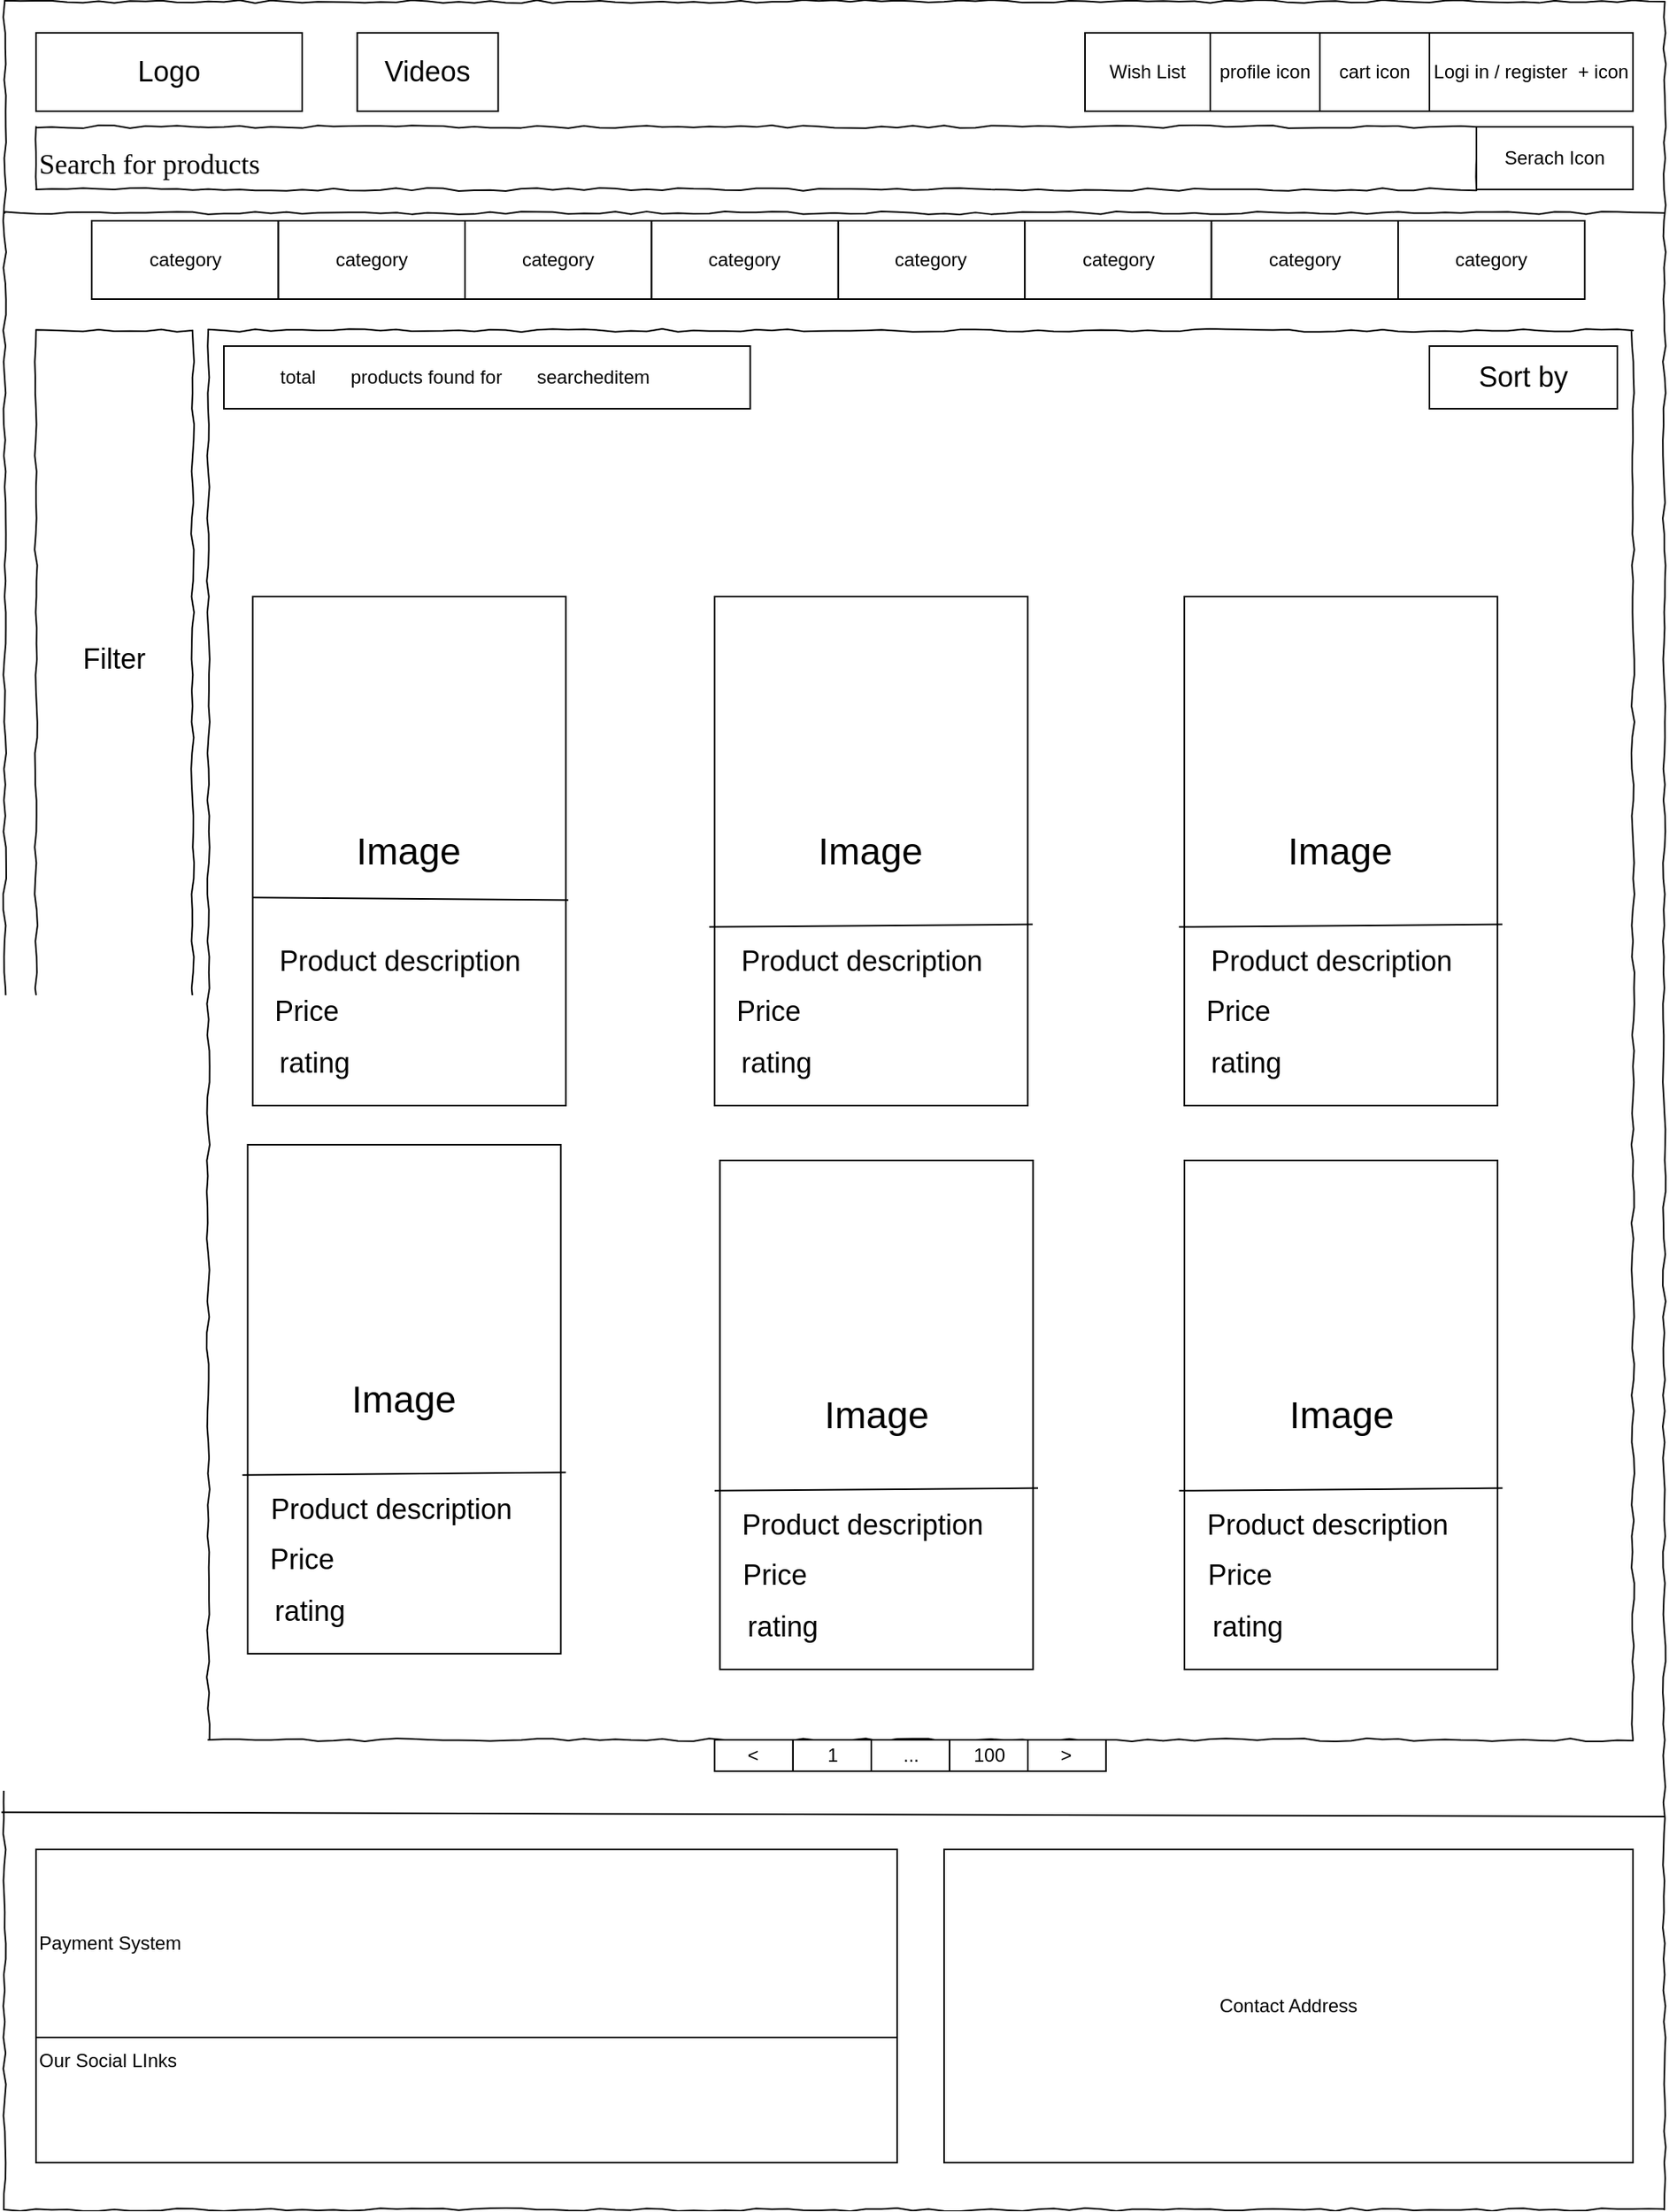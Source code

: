 <mxfile version="13.7.3" type="device"><diagram name="Page-1" id="03018318-947c-dd8e-b7a3-06fadd420f32"><mxGraphModel dx="1662" dy="1666" grid="1" gridSize="10" guides="1" tooltips="1" connect="1" arrows="1" fold="1" page="1" pageScale="1" pageWidth="1100" pageHeight="850" background="#ffffff" math="0" shadow="0"><root><mxCell id="0"/><mxCell id="1" parent="0"/><mxCell id="677b7b8949515195-1" value="" style="whiteSpace=wrap;html=1;rounded=0;shadow=0;labelBackgroundColor=none;strokeColor=#000000;strokeWidth=1;fillColor=none;fontFamily=Verdana;fontSize=12;fontColor=#000000;align=center;comic=1;" parent="1" vertex="1"><mxGeometry x="20" y="-20" width="1060" height="1410" as="geometry"/></mxCell><mxCell id="677b7b8949515195-2" value="&lt;font style=&quot;vertical-align: inherit&quot;&gt;&lt;font style=&quot;vertical-align: inherit&quot;&gt;&lt;font style=&quot;vertical-align: inherit&quot;&gt;&lt;font style=&quot;vertical-align: inherit&quot;&gt;&lt;font style=&quot;vertical-align: inherit&quot;&gt;&lt;font style=&quot;vertical-align: inherit ; font-size: 18px&quot;&gt;&lt;font style=&quot;vertical-align: inherit&quot;&gt;&lt;font style=&quot;vertical-align: inherit&quot;&gt;Search for products&lt;/font&gt;&lt;/font&gt;&lt;/font&gt;&lt;/font&gt;&lt;/font&gt;&lt;/font&gt;&lt;/font&gt;&lt;/font&gt;" style="whiteSpace=wrap;html=1;rounded=0;shadow=0;labelBackgroundColor=none;strokeWidth=1;fontFamily=Verdana;fontSize=28;align=left;comic=1;" parent="1" vertex="1"><mxGeometry x="40" y="60" width="920" height="40" as="geometry"/></mxCell><mxCell id="677b7b8949515195-8" value="" style="whiteSpace=wrap;html=1;rounded=0;shadow=0;labelBackgroundColor=none;strokeWidth=1;fillColor=none;fontFamily=Verdana;fontSize=12;align=center;comic=1;" parent="1" vertex="1"><mxGeometry x="40" y="190" width="100" height="900" as="geometry"/></mxCell><mxCell id="677b7b8949515195-9" value="" style="line;strokeWidth=1;html=1;rounded=0;shadow=0;labelBackgroundColor=none;fillColor=none;fontFamily=Verdana;fontSize=14;fontColor=#000000;align=center;comic=1;" parent="1" vertex="1"><mxGeometry x="20" y="110" width="1060" height="10" as="geometry"/></mxCell><mxCell id="UhEQ6fmvqOYaQAHXVNuu-1" value="&lt;font style=&quot;vertical-align: inherit&quot;&gt;&lt;font style=&quot;vertical-align: inherit&quot;&gt;Serach Icon&lt;/font&gt;&lt;/font&gt;" style="rounded=0;whiteSpace=wrap;html=1;" parent="1" vertex="1"><mxGeometry x="960" y="60" width="100" height="40" as="geometry"/></mxCell><mxCell id="UhEQ6fmvqOYaQAHXVNuu-2" value="&lt;font style=&quot;font-size: 18px&quot;&gt;Logo&lt;/font&gt;" style="rounded=0;whiteSpace=wrap;html=1;" parent="1" vertex="1"><mxGeometry x="40" width="170" height="50" as="geometry"/></mxCell><mxCell id="UhEQ6fmvqOYaQAHXVNuu-3" value="cart icon" style="rounded=0;whiteSpace=wrap;html=1;" parent="1" vertex="1"><mxGeometry x="860" width="70" height="50" as="geometry"/></mxCell><mxCell id="UhEQ6fmvqOYaQAHXVNuu-4" value="Logi in / register&amp;nbsp; + icon" style="rounded=0;whiteSpace=wrap;html=1;" parent="1" vertex="1"><mxGeometry x="930" width="130" height="50" as="geometry"/></mxCell><mxCell id="UhEQ6fmvqOYaQAHXVNuu-6" value="" style="endArrow=none;html=1;exitX=-0.002;exitY=0.82;exitDx=0;exitDy=0;exitPerimeter=0;entryX=1;entryY=0.822;entryDx=0;entryDy=0;entryPerimeter=0;" parent="1" source="677b7b8949515195-1" target="677b7b8949515195-1" edge="1"><mxGeometry width="50" height="50" relative="1" as="geometry"><mxPoint x="180" y="760" as="sourcePoint"/><mxPoint x="230" y="710" as="targetPoint"/></mxGeometry></mxCell><mxCell id="UhEQ6fmvqOYaQAHXVNuu-9" value="&lt;font style=&quot;font-size: 18px&quot;&gt;Filter&lt;/font&gt;" style="text;html=1;strokeColor=none;fillColor=none;align=center;verticalAlign=middle;whiteSpace=wrap;rounded=0;" parent="1" vertex="1"><mxGeometry x="35" y="370" width="110" height="60" as="geometry"/></mxCell><mxCell id="UhEQ6fmvqOYaQAHXVNuu-12" value="&lt;font style=&quot;font-size: 18px&quot;&gt;Videos&lt;/font&gt;" style="rounded=0;whiteSpace=wrap;html=1;" parent="1" vertex="1"><mxGeometry x="245.2" width="90" height="50" as="geometry"/></mxCell><mxCell id="UhEQ6fmvqOYaQAHXVNuu-13" value="profile icon" style="rounded=0;whiteSpace=wrap;html=1;" parent="1" vertex="1"><mxGeometry x="790" width="70" height="50" as="geometry"/></mxCell><mxCell id="UhEQ6fmvqOYaQAHXVNuu-14" value="Wish List" style="rounded=0;whiteSpace=wrap;html=1;" parent="1" vertex="1"><mxGeometry x="710" width="80" height="50" as="geometry"/></mxCell><mxCell id="UhEQ6fmvqOYaQAHXVNuu-16" value="&lt;font style=&quot;font-size: 24px&quot;&gt;Image&lt;/font&gt;" style="rounded=0;whiteSpace=wrap;html=1;" parent="1" vertex="1"><mxGeometry x="178.4" y="360" width="200" height="325" as="geometry"/></mxCell><mxCell id="UhEQ6fmvqOYaQAHXVNuu-21" value="" style="endArrow=none;html=1;entryX=1.008;entryY=0.596;entryDx=0;entryDy=0;exitX=0;exitY=0.591;exitDx=0;exitDy=0;entryPerimeter=0;exitPerimeter=0;" parent="1" source="UhEQ6fmvqOYaQAHXVNuu-16" target="UhEQ6fmvqOYaQAHXVNuu-16" edge="1"><mxGeometry width="50" height="50" relative="1" as="geometry"><mxPoint x="203.4" y="392.5" as="sourcePoint"/><mxPoint x="253.4" y="342.5" as="targetPoint"/></mxGeometry></mxCell><mxCell id="UhEQ6fmvqOYaQAHXVNuu-22" value="&lt;font style=&quot;font-size: 18px&quot;&gt;Product description&lt;/font&gt;" style="text;html=1;strokeColor=none;fillColor=none;align=center;verticalAlign=middle;whiteSpace=wrap;rounded=0;" parent="1" vertex="1"><mxGeometry x="145" y="582.5" width="255" height="20" as="geometry"/></mxCell><mxCell id="UhEQ6fmvqOYaQAHXVNuu-23" value="&lt;font style=&quot;font-size: 18px&quot;&gt;Price&lt;/font&gt;" style="text;html=1;strokeColor=none;fillColor=none;align=center;verticalAlign=middle;whiteSpace=wrap;rounded=0;rotation=0;" parent="1" vertex="1"><mxGeometry x="178.4" y="605" width="70" height="40" as="geometry"/></mxCell><mxCell id="UhEQ6fmvqOYaQAHXVNuu-27" value="&lt;font style=&quot;font-size: 18px&quot;&gt;rating&lt;/font&gt;" style="text;html=1;strokeColor=none;fillColor=none;align=center;verticalAlign=middle;whiteSpace=wrap;rounded=0;" parent="1" vertex="1"><mxGeometry x="183.4" y="642.5" width="70" height="30" as="geometry"/></mxCell><mxCell id="UhEQ6fmvqOYaQAHXVNuu-29" value="" style="whiteSpace=wrap;html=1;rounded=0;shadow=0;labelBackgroundColor=none;strokeWidth=1;fillColor=none;fontFamily=Verdana;fontSize=12;align=center;comic=1;" parent="1" vertex="1"><mxGeometry x="150" y="190" width="910" height="900" as="geometry"/></mxCell><mxCell id="UhEQ6fmvqOYaQAHXVNuu-30" value="&lt;font style=&quot;font-size: 24px&quot;&gt;Image&lt;/font&gt;" style="rounded=0;whiteSpace=wrap;html=1;" parent="1" vertex="1"><mxGeometry x="175.2" y="710" width="200" height="325" as="geometry"/></mxCell><mxCell id="UhEQ6fmvqOYaQAHXVNuu-31" value="&lt;font style=&quot;font-size: 18px&quot;&gt;Product description&lt;/font&gt;" style="text;html=1;strokeColor=none;fillColor=none;align=center;verticalAlign=middle;whiteSpace=wrap;rounded=0;" parent="1" vertex="1"><mxGeometry x="171.8" y="932.5" width="190" height="20" as="geometry"/></mxCell><mxCell id="UhEQ6fmvqOYaQAHXVNuu-32" value="&lt;font style=&quot;font-size: 18px&quot;&gt;Price&lt;/font&gt;" style="text;html=1;strokeColor=none;fillColor=none;align=center;verticalAlign=middle;whiteSpace=wrap;rounded=0;rotation=0;" parent="1" vertex="1"><mxGeometry x="175.2" y="955" width="70" height="40" as="geometry"/></mxCell><mxCell id="UhEQ6fmvqOYaQAHXVNuu-33" value="&lt;font style=&quot;font-size: 18px&quot;&gt;rating&lt;/font&gt;" style="text;html=1;strokeColor=none;fillColor=none;align=center;verticalAlign=middle;whiteSpace=wrap;rounded=0;" parent="1" vertex="1"><mxGeometry x="180.2" y="992.5" width="70" height="30" as="geometry"/></mxCell><mxCell id="UhEQ6fmvqOYaQAHXVNuu-43" value="" style="endArrow=none;html=1;exitX=-0.017;exitY=0.649;exitDx=0;exitDy=0;exitPerimeter=0;entryX=1.016;entryY=0.644;entryDx=0;entryDy=0;entryPerimeter=0;" parent="1" source="UhEQ6fmvqOYaQAHXVNuu-30" target="UhEQ6fmvqOYaQAHXVNuu-30" edge="1"><mxGeometry width="50" height="50" relative="1" as="geometry"><mxPoint x="291.8" y="922.5" as="sourcePoint"/><mxPoint x="341.8" y="872.5" as="targetPoint"/></mxGeometry></mxCell><mxCell id="UhEQ6fmvqOYaQAHXVNuu-44" value="&lt;font style=&quot;font-size: 24px&quot;&gt;Image&lt;/font&gt;" style="rounded=0;whiteSpace=wrap;html=1;" parent="1" vertex="1"><mxGeometry x="773.4" y="360" width="200" height="325" as="geometry"/></mxCell><mxCell id="UhEQ6fmvqOYaQAHXVNuu-45" value="&lt;font style=&quot;font-size: 18px&quot;&gt;Product description&lt;/font&gt;" style="text;html=1;strokeColor=none;fillColor=none;align=center;verticalAlign=middle;whiteSpace=wrap;rounded=0;" parent="1" vertex="1"><mxGeometry x="740" y="582.5" width="255" height="20" as="geometry"/></mxCell><mxCell id="UhEQ6fmvqOYaQAHXVNuu-46" value="&lt;font style=&quot;font-size: 18px&quot;&gt;Price&lt;/font&gt;" style="text;html=1;strokeColor=none;fillColor=none;align=center;verticalAlign=middle;whiteSpace=wrap;rounded=0;rotation=0;" parent="1" vertex="1"><mxGeometry x="773.4" y="605" width="70" height="40" as="geometry"/></mxCell><mxCell id="UhEQ6fmvqOYaQAHXVNuu-47" value="&lt;font style=&quot;font-size: 18px&quot;&gt;rating&lt;/font&gt;" style="text;html=1;strokeColor=none;fillColor=none;align=center;verticalAlign=middle;whiteSpace=wrap;rounded=0;" parent="1" vertex="1"><mxGeometry x="778.4" y="642.5" width="70" height="30" as="geometry"/></mxCell><mxCell id="UhEQ6fmvqOYaQAHXVNuu-48" value="" style="endArrow=none;html=1;exitX=-0.017;exitY=0.649;exitDx=0;exitDy=0;exitPerimeter=0;entryX=1.016;entryY=0.644;entryDx=0;entryDy=0;entryPerimeter=0;" parent="1" source="UhEQ6fmvqOYaQAHXVNuu-44" target="UhEQ6fmvqOYaQAHXVNuu-44" edge="1"><mxGeometry width="50" height="50" relative="1" as="geometry"><mxPoint x="890" y="572.5" as="sourcePoint"/><mxPoint x="940" y="522.5" as="targetPoint"/></mxGeometry></mxCell><mxCell id="UhEQ6fmvqOYaQAHXVNuu-49" value="&lt;font style=&quot;font-size: 24px&quot;&gt;Image&lt;/font&gt;" style="rounded=0;whiteSpace=wrap;html=1;" parent="1" vertex="1"><mxGeometry x="473.4" y="360" width="200" height="325" as="geometry"/></mxCell><mxCell id="UhEQ6fmvqOYaQAHXVNuu-50" value="&lt;font style=&quot;font-size: 18px&quot;&gt;Product description&lt;/font&gt;" style="text;html=1;strokeColor=none;fillColor=none;align=center;verticalAlign=middle;whiteSpace=wrap;rounded=0;" parent="1" vertex="1"><mxGeometry x="440" y="582.5" width="255" height="20" as="geometry"/></mxCell><mxCell id="UhEQ6fmvqOYaQAHXVNuu-51" value="&lt;font style=&quot;font-size: 18px&quot;&gt;Price&lt;/font&gt;" style="text;html=1;strokeColor=none;fillColor=none;align=center;verticalAlign=middle;whiteSpace=wrap;rounded=0;rotation=0;" parent="1" vertex="1"><mxGeometry x="473.4" y="605" width="70" height="40" as="geometry"/></mxCell><mxCell id="UhEQ6fmvqOYaQAHXVNuu-52" value="&lt;font style=&quot;font-size: 18px&quot;&gt;rating&lt;/font&gt;" style="text;html=1;strokeColor=none;fillColor=none;align=center;verticalAlign=middle;whiteSpace=wrap;rounded=0;" parent="1" vertex="1"><mxGeometry x="478.4" y="642.5" width="70" height="30" as="geometry"/></mxCell><mxCell id="UhEQ6fmvqOYaQAHXVNuu-53" value="" style="endArrow=none;html=1;exitX=-0.017;exitY=0.649;exitDx=0;exitDy=0;exitPerimeter=0;entryX=1.016;entryY=0.644;entryDx=0;entryDy=0;entryPerimeter=0;" parent="1" source="UhEQ6fmvqOYaQAHXVNuu-49" target="UhEQ6fmvqOYaQAHXVNuu-49" edge="1"><mxGeometry width="50" height="50" relative="1" as="geometry"><mxPoint x="590" y="572.5" as="sourcePoint"/><mxPoint x="640" y="522.5" as="targetPoint"/></mxGeometry></mxCell><mxCell id="UhEQ6fmvqOYaQAHXVNuu-59" value="&lt;font style=&quot;font-size: 24px&quot;&gt;Image&lt;/font&gt;" style="rounded=0;whiteSpace=wrap;html=1;" parent="1" vertex="1"><mxGeometry x="773.5" y="720" width="200" height="325" as="geometry"/></mxCell><mxCell id="UhEQ6fmvqOYaQAHXVNuu-60" value="&lt;font style=&quot;font-size: 18px&quot;&gt;Product description&lt;/font&gt;" style="text;html=1;strokeColor=none;fillColor=none;align=center;verticalAlign=middle;whiteSpace=wrap;rounded=0;" parent="1" vertex="1"><mxGeometry x="770.1" y="942.5" width="190" height="20" as="geometry"/></mxCell><mxCell id="UhEQ6fmvqOYaQAHXVNuu-61" value="&lt;font style=&quot;font-size: 18px&quot;&gt;Price&lt;/font&gt;" style="text;html=1;strokeColor=none;fillColor=none;align=center;verticalAlign=middle;whiteSpace=wrap;rounded=0;rotation=0;" parent="1" vertex="1"><mxGeometry x="773.5" y="965" width="70" height="40" as="geometry"/></mxCell><mxCell id="UhEQ6fmvqOYaQAHXVNuu-62" value="&lt;font style=&quot;font-size: 18px&quot;&gt;rating&lt;/font&gt;" style="text;html=1;strokeColor=none;fillColor=none;align=center;verticalAlign=middle;whiteSpace=wrap;rounded=0;" parent="1" vertex="1"><mxGeometry x="778.5" y="1002.5" width="70" height="30" as="geometry"/></mxCell><mxCell id="UhEQ6fmvqOYaQAHXVNuu-63" value="" style="endArrow=none;html=1;exitX=-0.017;exitY=0.649;exitDx=0;exitDy=0;exitPerimeter=0;entryX=1.016;entryY=0.644;entryDx=0;entryDy=0;entryPerimeter=0;" parent="1" source="UhEQ6fmvqOYaQAHXVNuu-59" target="UhEQ6fmvqOYaQAHXVNuu-59" edge="1"><mxGeometry width="50" height="50" relative="1" as="geometry"><mxPoint x="890.1" y="932.5" as="sourcePoint"/><mxPoint x="940.1" y="882.5" as="targetPoint"/></mxGeometry></mxCell><mxCell id="UhEQ6fmvqOYaQAHXVNuu-64" value="&lt;font style=&quot;font-size: 24px&quot;&gt;Image&lt;/font&gt;" style="rounded=0;whiteSpace=wrap;html=1;" parent="1" vertex="1"><mxGeometry x="476.8" y="720" width="200" height="325" as="geometry"/></mxCell><mxCell id="UhEQ6fmvqOYaQAHXVNuu-65" value="&lt;font style=&quot;font-size: 18px&quot;&gt;Product description&lt;/font&gt;" style="text;html=1;strokeColor=none;fillColor=none;align=center;verticalAlign=middle;whiteSpace=wrap;rounded=0;" parent="1" vertex="1"><mxGeometry x="473.4" y="942.5" width="190" height="20" as="geometry"/></mxCell><mxCell id="UhEQ6fmvqOYaQAHXVNuu-66" value="&lt;font style=&quot;font-size: 18px&quot;&gt;Price&lt;/font&gt;" style="text;html=1;strokeColor=none;fillColor=none;align=center;verticalAlign=middle;whiteSpace=wrap;rounded=0;rotation=0;" parent="1" vertex="1"><mxGeometry x="476.8" y="965" width="70" height="40" as="geometry"/></mxCell><mxCell id="UhEQ6fmvqOYaQAHXVNuu-67" value="&lt;font style=&quot;font-size: 18px&quot;&gt;rating&lt;/font&gt;" style="text;html=1;strokeColor=none;fillColor=none;align=center;verticalAlign=middle;whiteSpace=wrap;rounded=0;" parent="1" vertex="1"><mxGeometry x="481.8" y="1002.5" width="70" height="30" as="geometry"/></mxCell><mxCell id="UhEQ6fmvqOYaQAHXVNuu-68" value="" style="endArrow=none;html=1;exitX=-0.017;exitY=0.649;exitDx=0;exitDy=0;exitPerimeter=0;entryX=1.016;entryY=0.644;entryDx=0;entryDy=0;entryPerimeter=0;" parent="1" source="UhEQ6fmvqOYaQAHXVNuu-64" target="UhEQ6fmvqOYaQAHXVNuu-64" edge="1"><mxGeometry width="50" height="50" relative="1" as="geometry"><mxPoint x="593.4" y="932.5" as="sourcePoint"/><mxPoint x="643.4" y="882.5" as="targetPoint"/></mxGeometry></mxCell><mxCell id="UhEQ6fmvqOYaQAHXVNuu-69" value="&lt;font style=&quot;font-size: 18px&quot;&gt;Sort by&lt;/font&gt;" style="rounded=0;whiteSpace=wrap;html=1;" parent="1" vertex="1"><mxGeometry x="930" y="200" width="120" height="40" as="geometry"/></mxCell><mxCell id="UhEQ6fmvqOYaQAHXVNuu-72" value="Our Social LInks" style="rounded=0;whiteSpace=wrap;html=1;align=left;" parent="1" vertex="1"><mxGeometry x="40" y="1230" width="550" height="130" as="geometry"/></mxCell><mxCell id="UhEQ6fmvqOYaQAHXVNuu-73" value="Payment System" style="rounded=0;whiteSpace=wrap;html=1;align=left;" parent="1" vertex="1"><mxGeometry x="40" y="1160" width="550" height="120" as="geometry"/></mxCell><mxCell id="UhEQ6fmvqOYaQAHXVNuu-74" value="Contact Address" style="rounded=0;whiteSpace=wrap;html=1;" parent="1" vertex="1"><mxGeometry x="620" y="1160" width="440" height="200" as="geometry"/></mxCell><mxCell id="ODg4wMj-bEtB1OhHsHvh-2" value="" style="rounded=0;whiteSpace=wrap;html=1;" parent="1" vertex="1"><mxGeometry x="160" y="200" width="336.2" height="40" as="geometry"/></mxCell><mxCell id="ODg4wMj-bEtB1OhHsHvh-3" value="total&amp;nbsp;" style="text;html=1;strokeColor=none;fillColor=none;align=center;verticalAlign=middle;whiteSpace=wrap;rounded=0;" parent="1" vertex="1"><mxGeometry x="189.2" y="210" width="40" height="20" as="geometry"/></mxCell><mxCell id="ODg4wMj-bEtB1OhHsHvh-5" value="products found for&amp;nbsp;" style="text;html=1;strokeColor=none;fillColor=none;align=center;verticalAlign=middle;whiteSpace=wrap;rounded=0;" parent="1" vertex="1"><mxGeometry x="236.2" y="210" width="110" height="20" as="geometry"/></mxCell><mxCell id="ODg4wMj-bEtB1OhHsHvh-6" value="searcheditem" style="text;html=1;strokeColor=none;fillColor=none;align=center;verticalAlign=middle;whiteSpace=wrap;rounded=0;" parent="1" vertex="1"><mxGeometry x="356.2" y="210" width="80" height="20" as="geometry"/></mxCell><mxCell id="ODg4wMj-bEtB1OhHsHvh-7" value="&amp;gt;" style="rounded=0;whiteSpace=wrap;html=1;" parent="1" vertex="1"><mxGeometry x="673.4" y="1090" width="50" height="20" as="geometry"/></mxCell><mxCell id="ODg4wMj-bEtB1OhHsHvh-8" value="100" style="rounded=0;whiteSpace=wrap;html=1;" parent="1" vertex="1"><mxGeometry x="623.5" y="1090" width="50" height="20" as="geometry"/></mxCell><mxCell id="ODg4wMj-bEtB1OhHsHvh-9" value="..." style="rounded=0;whiteSpace=wrap;html=1;" parent="1" vertex="1"><mxGeometry x="573.5" y="1090" width="50" height="20" as="geometry"/></mxCell><mxCell id="ODg4wMj-bEtB1OhHsHvh-10" value="1" style="rounded=0;whiteSpace=wrap;html=1;" parent="1" vertex="1"><mxGeometry x="523.5" y="1090" width="50" height="20" as="geometry"/></mxCell><mxCell id="ODg4wMj-bEtB1OhHsHvh-11" value="&amp;lt;" style="rounded=0;whiteSpace=wrap;html=1;" parent="1" vertex="1"><mxGeometry x="473.4" y="1090" width="50" height="20" as="geometry"/></mxCell><mxCell id="doaE_Vg0i1uX43kMO5hK-2" value="category" style="rounded=0;whiteSpace=wrap;html=1;" vertex="1" parent="1"><mxGeometry x="75.6" y="120" width="119.2" height="50" as="geometry"/></mxCell><mxCell id="doaE_Vg0i1uX43kMO5hK-10" value="category" style="rounded=0;whiteSpace=wrap;html=1;" vertex="1" parent="1"><mxGeometry x="194.8" y="120" width="119.2" height="50" as="geometry"/></mxCell><mxCell id="doaE_Vg0i1uX43kMO5hK-11" value="category" style="rounded=0;whiteSpace=wrap;html=1;" vertex="1" parent="1"><mxGeometry x="314" y="120" width="119.2" height="50" as="geometry"/></mxCell><mxCell id="doaE_Vg0i1uX43kMO5hK-12" value="category" style="rounded=0;whiteSpace=wrap;html=1;" vertex="1" parent="1"><mxGeometry x="433.2" y="120" width="119.2" height="50" as="geometry"/></mxCell><mxCell id="doaE_Vg0i1uX43kMO5hK-13" value="category" style="rounded=0;whiteSpace=wrap;html=1;" vertex="1" parent="1"><mxGeometry x="552.4" y="120" width="119.2" height="50" as="geometry"/></mxCell><mxCell id="doaE_Vg0i1uX43kMO5hK-14" value="category" style="rounded=0;whiteSpace=wrap;html=1;" vertex="1" parent="1"><mxGeometry x="671.6" y="120" width="119.2" height="50" as="geometry"/></mxCell><mxCell id="doaE_Vg0i1uX43kMO5hK-15" value="category" style="rounded=0;whiteSpace=wrap;html=1;" vertex="1" parent="1"><mxGeometry x="790.8" y="120" width="119.2" height="50" as="geometry"/></mxCell><mxCell id="doaE_Vg0i1uX43kMO5hK-16" value="category" style="rounded=0;whiteSpace=wrap;html=1;" vertex="1" parent="1"><mxGeometry x="910.0" y="120" width="119.2" height="50" as="geometry"/></mxCell></root></mxGraphModel></diagram></mxfile>